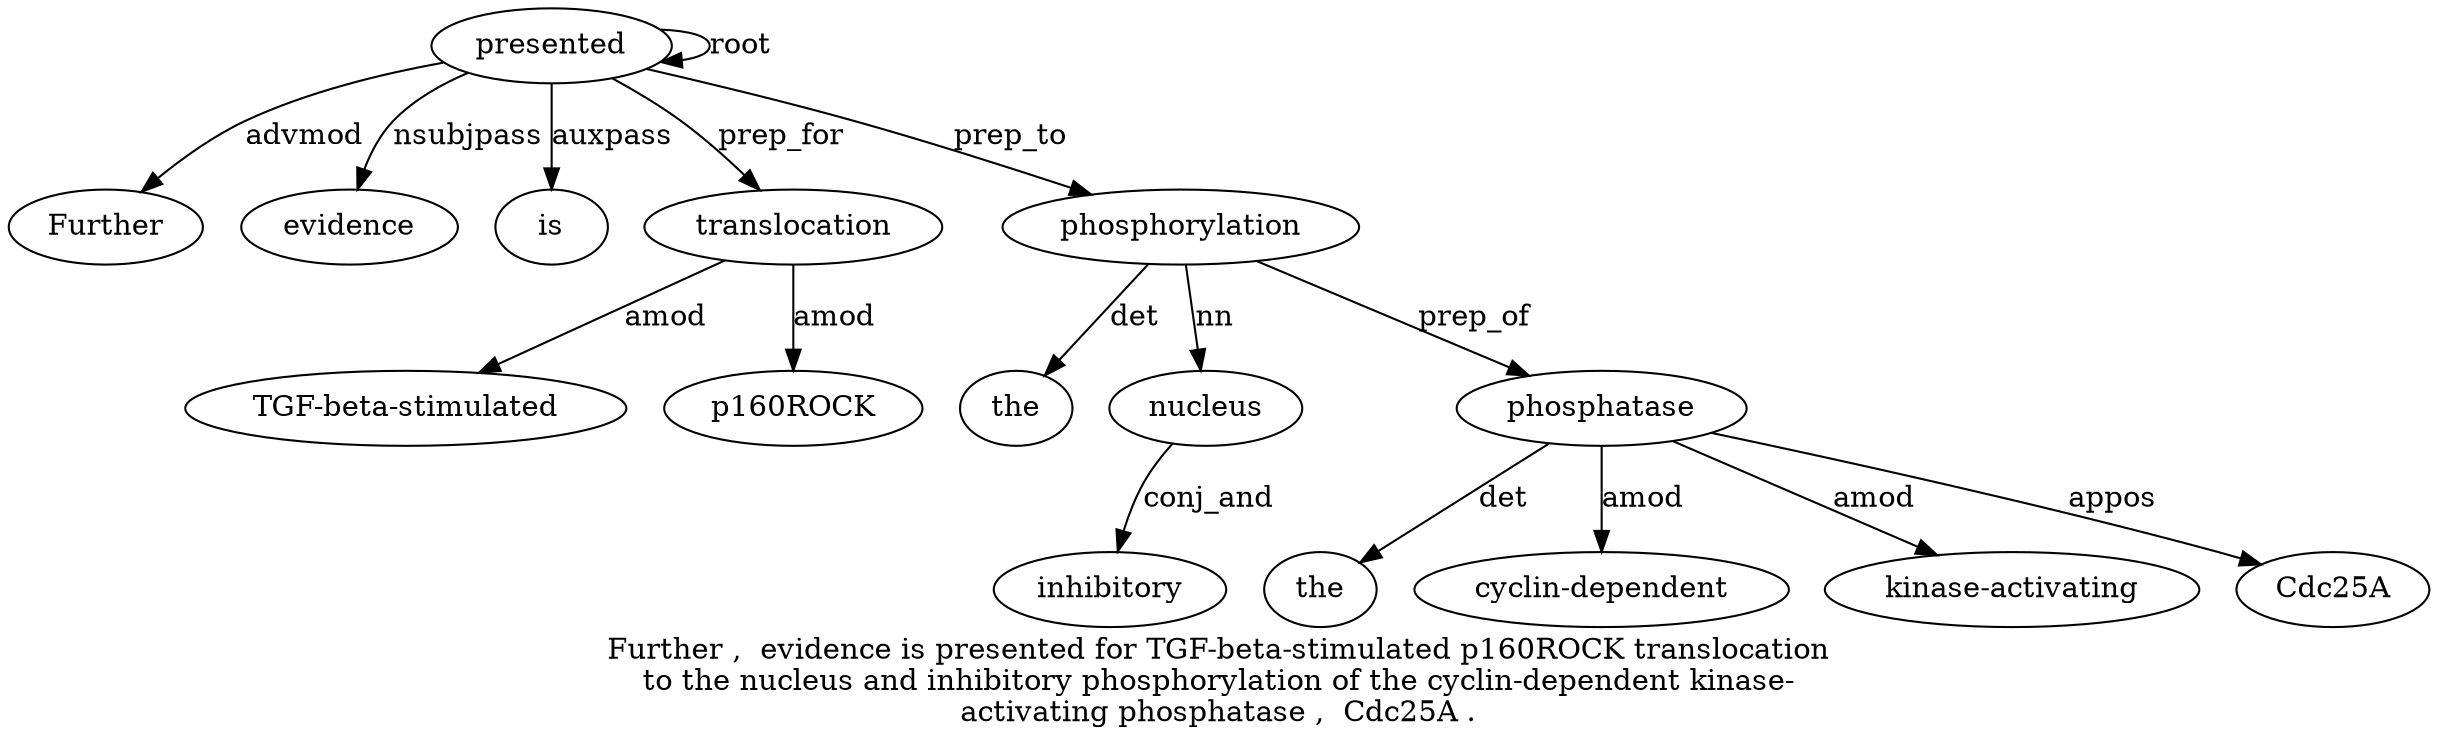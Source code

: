 digraph "Further ,  evidence is presented for TGF-beta-stimulated p160ROCK translocation to the nucleus and inhibitory phosphorylation of the cyclin-dependent kinase-activating phosphatase ,  Cdc25A ." {
label="Further ,  evidence is presented for TGF-beta-stimulated p160ROCK translocation
to the nucleus and inhibitory phosphorylation of the cyclin-dependent kinase-
activating phosphatase ,  Cdc25A .";
presented5 [style=filled, fillcolor=white, label=presented];
Further1 [style=filled, fillcolor=white, label=Further];
presented5 -> Further1  [label=advmod];
evidence3 [style=filled, fillcolor=white, label=evidence];
presented5 -> evidence3  [label=nsubjpass];
is4 [style=filled, fillcolor=white, label=is];
presented5 -> is4  [label=auxpass];
presented5 -> presented5  [label=root];
translocation9 [style=filled, fillcolor=white, label=translocation];
"TGF-beta-stimulated7" [style=filled, fillcolor=white, label="TGF-beta-stimulated"];
translocation9 -> "TGF-beta-stimulated7"  [label=amod];
p160ROCK8 [style=filled, fillcolor=white, label=p160ROCK];
translocation9 -> p160ROCK8  [label=amod];
presented5 -> translocation9  [label=prep_for];
phosphorylation15 [style=filled, fillcolor=white, label=phosphorylation];
the11 [style=filled, fillcolor=white, label=the];
phosphorylation15 -> the11  [label=det];
nucleus12 [style=filled, fillcolor=white, label=nucleus];
phosphorylation15 -> nucleus12  [label=nn];
inhibitory14 [style=filled, fillcolor=white, label=inhibitory];
nucleus12 -> inhibitory14  [label=conj_and];
presented5 -> phosphorylation15  [label=prep_to];
phosphatase20 [style=filled, fillcolor=white, label=phosphatase];
the17 [style=filled, fillcolor=white, label=the];
phosphatase20 -> the17  [label=det];
"cyclin-dependent18" [style=filled, fillcolor=white, label="cyclin-dependent"];
phosphatase20 -> "cyclin-dependent18"  [label=amod];
"kinase-activating19" [style=filled, fillcolor=white, label="kinase-activating"];
phosphatase20 -> "kinase-activating19"  [label=amod];
phosphorylation15 -> phosphatase20  [label=prep_of];
Cdc25A [style=filled, fillcolor=white, label=Cdc25A];
phosphatase20 -> Cdc25A  [label=appos];
}
